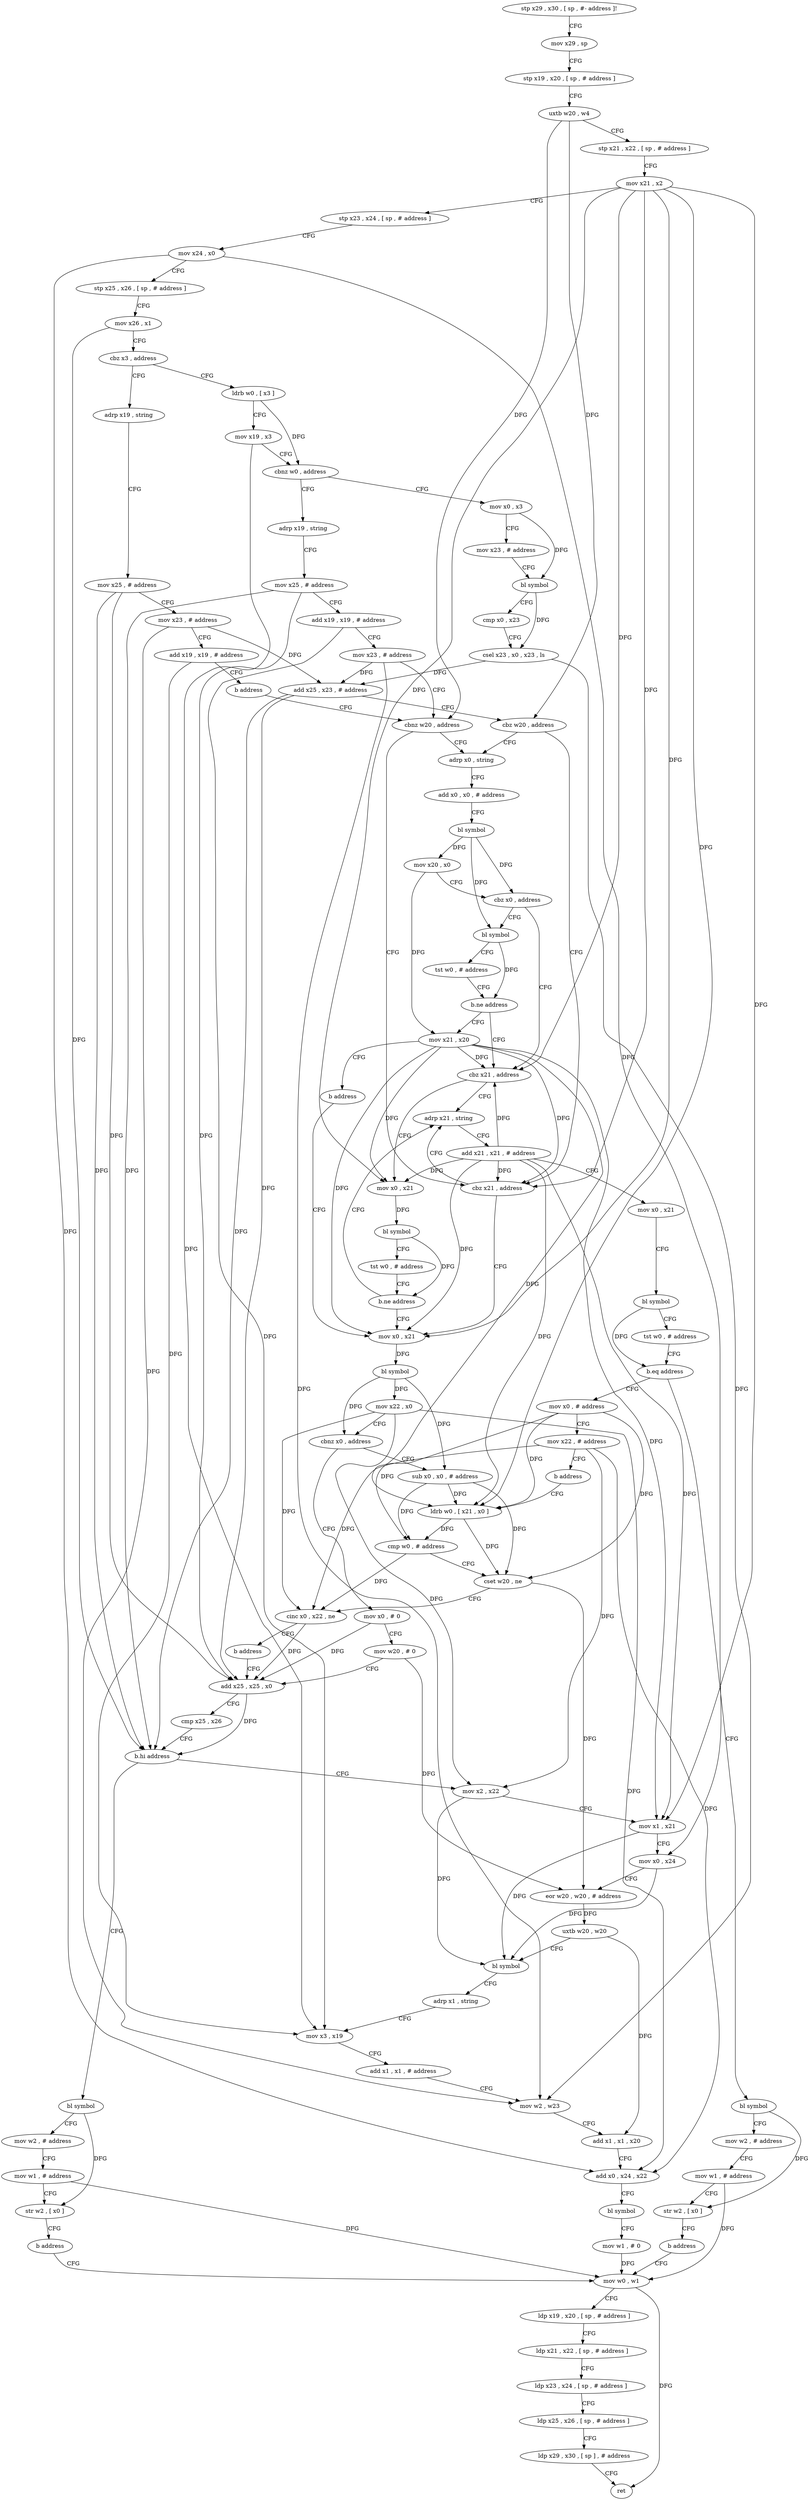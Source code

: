 digraph "func" {
"4283240" [label = "stp x29 , x30 , [ sp , #- address ]!" ]
"4283244" [label = "mov x29 , sp" ]
"4283248" [label = "stp x19 , x20 , [ sp , # address ]" ]
"4283252" [label = "uxtb w20 , w4" ]
"4283256" [label = "stp x21 , x22 , [ sp , # address ]" ]
"4283260" [label = "mov x21 , x2" ]
"4283264" [label = "stp x23 , x24 , [ sp , # address ]" ]
"4283268" [label = "mov x24 , x0" ]
"4283272" [label = "stp x25 , x26 , [ sp , # address ]" ]
"4283276" [label = "mov x26 , x1" ]
"4283280" [label = "cbz x3 , address" ]
"4283592" [label = "adrp x19 , string" ]
"4283284" [label = "ldrb w0 , [ x3 ]" ]
"4283596" [label = "mov x25 , # address" ]
"4283600" [label = "mov x23 , # address" ]
"4283604" [label = "add x19 , x19 , # address" ]
"4283608" [label = "b address" ]
"4283312" [label = "cbnz w20 , address" ]
"4283288" [label = "mov x19 , x3" ]
"4283292" [label = "cbnz w0 , address" ]
"4283440" [label = "mov x0 , x3" ]
"4283296" [label = "adrp x19 , string" ]
"4283468" [label = "adrp x0 , string" ]
"4283316" [label = "cbz x21 , address" ]
"4283444" [label = "mov x23 , # address" ]
"4283448" [label = "bl symbol" ]
"4283452" [label = "cmp x0 , x23" ]
"4283456" [label = "csel x23 , x0 , x23 , ls" ]
"4283460" [label = "add x25 , x23 , # address" ]
"4283464" [label = "cbz w20 , address" ]
"4283300" [label = "mov x25 , # address" ]
"4283304" [label = "add x19 , x19 , # address" ]
"4283308" [label = "mov x23 , # address" ]
"4283472" [label = "add x0 , x0 , # address" ]
"4283476" [label = "bl symbol" ]
"4283480" [label = "mov x20 , x0" ]
"4283484" [label = "cbz x0 , address" ]
"4283500" [label = "cbz x21 , address" ]
"4283488" [label = "bl symbol" ]
"4283520" [label = "adrp x21 , string" ]
"4283320" [label = "mov x0 , x21" ]
"4283504" [label = "mov x0 , x21" ]
"4283492" [label = "tst w0 , # address" ]
"4283496" [label = "b.ne address" ]
"4283584" [label = "mov x21 , x20" ]
"4283524" [label = "add x21 , x21 , # address" ]
"4283528" [label = "mov x0 , x21" ]
"4283532" [label = "bl symbol" ]
"4283536" [label = "tst w0 , # address" ]
"4283540" [label = "b.eq address" ]
"4283636" [label = "bl symbol" ]
"4283544" [label = "mov x0 , # address" ]
"4283324" [label = "bl symbol" ]
"4283328" [label = "mov x22 , x0" ]
"4283332" [label = "cbnz x0 , address" ]
"4283560" [label = "sub x0 , x0 , # address" ]
"4283336" [label = "mov x0 , # 0" ]
"4283508" [label = "bl symbol" ]
"4283512" [label = "tst w0 , # address" ]
"4283516" [label = "b.ne address" ]
"4283588" [label = "b address" ]
"4283640" [label = "mov w2 , # address" ]
"4283644" [label = "mov w1 , # address" ]
"4283648" [label = "str w2 , [ x0 ]" ]
"4283652" [label = "b address" ]
"4283412" [label = "mov w0 , w1" ]
"4283548" [label = "mov x22 , # address" ]
"4283552" [label = "b address" ]
"4283564" [label = "ldrb w0 , [ x21 , x0 ]" ]
"4283340" [label = "mov w20 , # 0" ]
"4283344" [label = "add x25 , x25 , x0" ]
"4283416" [label = "ldp x19 , x20 , [ sp , # address ]" ]
"4283420" [label = "ldp x21 , x22 , [ sp , # address ]" ]
"4283424" [label = "ldp x23 , x24 , [ sp , # address ]" ]
"4283428" [label = "ldp x25 , x26 , [ sp , # address ]" ]
"4283432" [label = "ldp x29 , x30 , [ sp ] , # address" ]
"4283436" [label = "ret" ]
"4283568" [label = "cmp w0 , # address" ]
"4283572" [label = "cset w20 , ne" ]
"4283576" [label = "cinc x0 , x22 , ne" ]
"4283580" [label = "b address" ]
"4283348" [label = "cmp x25 , x26" ]
"4283352" [label = "b.hi address" ]
"4283616" [label = "bl symbol" ]
"4283356" [label = "mov x2 , x22" ]
"4283620" [label = "mov w2 , # address" ]
"4283624" [label = "mov w1 , # address" ]
"4283628" [label = "str w2 , [ x0 ]" ]
"4283632" [label = "b address" ]
"4283360" [label = "mov x1 , x21" ]
"4283364" [label = "mov x0 , x24" ]
"4283368" [label = "eor w20 , w20 , # address" ]
"4283372" [label = "uxtb w20 , w20" ]
"4283376" [label = "bl symbol" ]
"4283380" [label = "adrp x1 , string" ]
"4283384" [label = "mov x3 , x19" ]
"4283388" [label = "add x1 , x1 , # address" ]
"4283392" [label = "mov w2 , w23" ]
"4283396" [label = "add x1 , x1 , x20" ]
"4283400" [label = "add x0 , x24 , x22" ]
"4283404" [label = "bl symbol" ]
"4283408" [label = "mov w1 , # 0" ]
"4283240" -> "4283244" [ label = "CFG" ]
"4283244" -> "4283248" [ label = "CFG" ]
"4283248" -> "4283252" [ label = "CFG" ]
"4283252" -> "4283256" [ label = "CFG" ]
"4283252" -> "4283312" [ label = "DFG" ]
"4283252" -> "4283464" [ label = "DFG" ]
"4283256" -> "4283260" [ label = "CFG" ]
"4283260" -> "4283264" [ label = "CFG" ]
"4283260" -> "4283316" [ label = "DFG" ]
"4283260" -> "4283500" [ label = "DFG" ]
"4283260" -> "4283320" [ label = "DFG" ]
"4283260" -> "4283504" [ label = "DFG" ]
"4283260" -> "4283564" [ label = "DFG" ]
"4283260" -> "4283360" [ label = "DFG" ]
"4283264" -> "4283268" [ label = "CFG" ]
"4283268" -> "4283272" [ label = "CFG" ]
"4283268" -> "4283364" [ label = "DFG" ]
"4283268" -> "4283400" [ label = "DFG" ]
"4283272" -> "4283276" [ label = "CFG" ]
"4283276" -> "4283280" [ label = "CFG" ]
"4283276" -> "4283352" [ label = "DFG" ]
"4283280" -> "4283592" [ label = "CFG" ]
"4283280" -> "4283284" [ label = "CFG" ]
"4283592" -> "4283596" [ label = "CFG" ]
"4283284" -> "4283288" [ label = "CFG" ]
"4283284" -> "4283292" [ label = "DFG" ]
"4283596" -> "4283600" [ label = "CFG" ]
"4283596" -> "4283344" [ label = "DFG" ]
"4283596" -> "4283352" [ label = "DFG" ]
"4283600" -> "4283604" [ label = "CFG" ]
"4283600" -> "4283460" [ label = "DFG" ]
"4283600" -> "4283392" [ label = "DFG" ]
"4283604" -> "4283608" [ label = "CFG" ]
"4283604" -> "4283384" [ label = "DFG" ]
"4283608" -> "4283312" [ label = "CFG" ]
"4283312" -> "4283468" [ label = "CFG" ]
"4283312" -> "4283316" [ label = "CFG" ]
"4283288" -> "4283292" [ label = "CFG" ]
"4283288" -> "4283384" [ label = "DFG" ]
"4283292" -> "4283440" [ label = "CFG" ]
"4283292" -> "4283296" [ label = "CFG" ]
"4283440" -> "4283444" [ label = "CFG" ]
"4283440" -> "4283448" [ label = "DFG" ]
"4283296" -> "4283300" [ label = "CFG" ]
"4283468" -> "4283472" [ label = "CFG" ]
"4283316" -> "4283520" [ label = "CFG" ]
"4283316" -> "4283320" [ label = "CFG" ]
"4283444" -> "4283448" [ label = "CFG" ]
"4283448" -> "4283452" [ label = "CFG" ]
"4283448" -> "4283456" [ label = "DFG" ]
"4283452" -> "4283456" [ label = "CFG" ]
"4283456" -> "4283460" [ label = "DFG" ]
"4283456" -> "4283392" [ label = "DFG" ]
"4283460" -> "4283464" [ label = "CFG" ]
"4283460" -> "4283344" [ label = "DFG" ]
"4283460" -> "4283352" [ label = "DFG" ]
"4283464" -> "4283316" [ label = "CFG" ]
"4283464" -> "4283468" [ label = "CFG" ]
"4283300" -> "4283304" [ label = "CFG" ]
"4283300" -> "4283344" [ label = "DFG" ]
"4283300" -> "4283352" [ label = "DFG" ]
"4283304" -> "4283308" [ label = "CFG" ]
"4283304" -> "4283384" [ label = "DFG" ]
"4283308" -> "4283312" [ label = "CFG" ]
"4283308" -> "4283460" [ label = "DFG" ]
"4283308" -> "4283392" [ label = "DFG" ]
"4283472" -> "4283476" [ label = "CFG" ]
"4283476" -> "4283480" [ label = "DFG" ]
"4283476" -> "4283484" [ label = "DFG" ]
"4283476" -> "4283488" [ label = "DFG" ]
"4283480" -> "4283484" [ label = "CFG" ]
"4283480" -> "4283584" [ label = "DFG" ]
"4283484" -> "4283500" [ label = "CFG" ]
"4283484" -> "4283488" [ label = "CFG" ]
"4283500" -> "4283520" [ label = "CFG" ]
"4283500" -> "4283504" [ label = "CFG" ]
"4283488" -> "4283492" [ label = "CFG" ]
"4283488" -> "4283496" [ label = "DFG" ]
"4283520" -> "4283524" [ label = "CFG" ]
"4283320" -> "4283324" [ label = "DFG" ]
"4283504" -> "4283508" [ label = "DFG" ]
"4283492" -> "4283496" [ label = "CFG" ]
"4283496" -> "4283584" [ label = "CFG" ]
"4283496" -> "4283500" [ label = "CFG" ]
"4283584" -> "4283588" [ label = "CFG" ]
"4283584" -> "4283316" [ label = "DFG" ]
"4283584" -> "4283500" [ label = "DFG" ]
"4283584" -> "4283320" [ label = "DFG" ]
"4283584" -> "4283504" [ label = "DFG" ]
"4283584" -> "4283564" [ label = "DFG" ]
"4283584" -> "4283360" [ label = "DFG" ]
"4283524" -> "4283528" [ label = "CFG" ]
"4283524" -> "4283316" [ label = "DFG" ]
"4283524" -> "4283500" [ label = "DFG" ]
"4283524" -> "4283320" [ label = "DFG" ]
"4283524" -> "4283504" [ label = "DFG" ]
"4283524" -> "4283564" [ label = "DFG" ]
"4283524" -> "4283360" [ label = "DFG" ]
"4283528" -> "4283532" [ label = "CFG" ]
"4283532" -> "4283536" [ label = "CFG" ]
"4283532" -> "4283540" [ label = "DFG" ]
"4283536" -> "4283540" [ label = "CFG" ]
"4283540" -> "4283636" [ label = "CFG" ]
"4283540" -> "4283544" [ label = "CFG" ]
"4283636" -> "4283640" [ label = "CFG" ]
"4283636" -> "4283648" [ label = "DFG" ]
"4283544" -> "4283548" [ label = "CFG" ]
"4283544" -> "4283564" [ label = "DFG" ]
"4283544" -> "4283568" [ label = "DFG" ]
"4283544" -> "4283572" [ label = "DFG" ]
"4283324" -> "4283328" [ label = "DFG" ]
"4283324" -> "4283332" [ label = "DFG" ]
"4283324" -> "4283560" [ label = "DFG" ]
"4283328" -> "4283332" [ label = "CFG" ]
"4283328" -> "4283356" [ label = "DFG" ]
"4283328" -> "4283400" [ label = "DFG" ]
"4283328" -> "4283576" [ label = "DFG" ]
"4283332" -> "4283560" [ label = "CFG" ]
"4283332" -> "4283336" [ label = "CFG" ]
"4283560" -> "4283564" [ label = "DFG" ]
"4283560" -> "4283568" [ label = "DFG" ]
"4283560" -> "4283572" [ label = "DFG" ]
"4283336" -> "4283340" [ label = "CFG" ]
"4283336" -> "4283344" [ label = "DFG" ]
"4283508" -> "4283512" [ label = "CFG" ]
"4283508" -> "4283516" [ label = "DFG" ]
"4283512" -> "4283516" [ label = "CFG" ]
"4283516" -> "4283320" [ label = "CFG" ]
"4283516" -> "4283520" [ label = "CFG" ]
"4283588" -> "4283320" [ label = "CFG" ]
"4283640" -> "4283644" [ label = "CFG" ]
"4283644" -> "4283648" [ label = "CFG" ]
"4283644" -> "4283412" [ label = "DFG" ]
"4283648" -> "4283652" [ label = "CFG" ]
"4283652" -> "4283412" [ label = "CFG" ]
"4283412" -> "4283416" [ label = "CFG" ]
"4283412" -> "4283436" [ label = "DFG" ]
"4283548" -> "4283552" [ label = "CFG" ]
"4283548" -> "4283356" [ label = "DFG" ]
"4283548" -> "4283400" [ label = "DFG" ]
"4283548" -> "4283576" [ label = "DFG" ]
"4283552" -> "4283564" [ label = "CFG" ]
"4283564" -> "4283568" [ label = "DFG" ]
"4283564" -> "4283572" [ label = "DFG" ]
"4283340" -> "4283344" [ label = "CFG" ]
"4283340" -> "4283368" [ label = "DFG" ]
"4283344" -> "4283348" [ label = "CFG" ]
"4283344" -> "4283352" [ label = "DFG" ]
"4283416" -> "4283420" [ label = "CFG" ]
"4283420" -> "4283424" [ label = "CFG" ]
"4283424" -> "4283428" [ label = "CFG" ]
"4283428" -> "4283432" [ label = "CFG" ]
"4283432" -> "4283436" [ label = "CFG" ]
"4283568" -> "4283572" [ label = "CFG" ]
"4283568" -> "4283576" [ label = "DFG" ]
"4283572" -> "4283576" [ label = "CFG" ]
"4283572" -> "4283368" [ label = "DFG" ]
"4283576" -> "4283580" [ label = "CFG" ]
"4283576" -> "4283344" [ label = "DFG" ]
"4283580" -> "4283344" [ label = "CFG" ]
"4283348" -> "4283352" [ label = "CFG" ]
"4283352" -> "4283616" [ label = "CFG" ]
"4283352" -> "4283356" [ label = "CFG" ]
"4283616" -> "4283620" [ label = "CFG" ]
"4283616" -> "4283628" [ label = "DFG" ]
"4283356" -> "4283360" [ label = "CFG" ]
"4283356" -> "4283376" [ label = "DFG" ]
"4283620" -> "4283624" [ label = "CFG" ]
"4283624" -> "4283628" [ label = "CFG" ]
"4283624" -> "4283412" [ label = "DFG" ]
"4283628" -> "4283632" [ label = "CFG" ]
"4283632" -> "4283412" [ label = "CFG" ]
"4283360" -> "4283364" [ label = "CFG" ]
"4283360" -> "4283376" [ label = "DFG" ]
"4283364" -> "4283368" [ label = "CFG" ]
"4283364" -> "4283376" [ label = "DFG" ]
"4283368" -> "4283372" [ label = "DFG" ]
"4283372" -> "4283376" [ label = "CFG" ]
"4283372" -> "4283396" [ label = "DFG" ]
"4283376" -> "4283380" [ label = "CFG" ]
"4283380" -> "4283384" [ label = "CFG" ]
"4283384" -> "4283388" [ label = "CFG" ]
"4283388" -> "4283392" [ label = "CFG" ]
"4283392" -> "4283396" [ label = "CFG" ]
"4283396" -> "4283400" [ label = "CFG" ]
"4283400" -> "4283404" [ label = "CFG" ]
"4283404" -> "4283408" [ label = "CFG" ]
"4283408" -> "4283412" [ label = "DFG" ]
}
